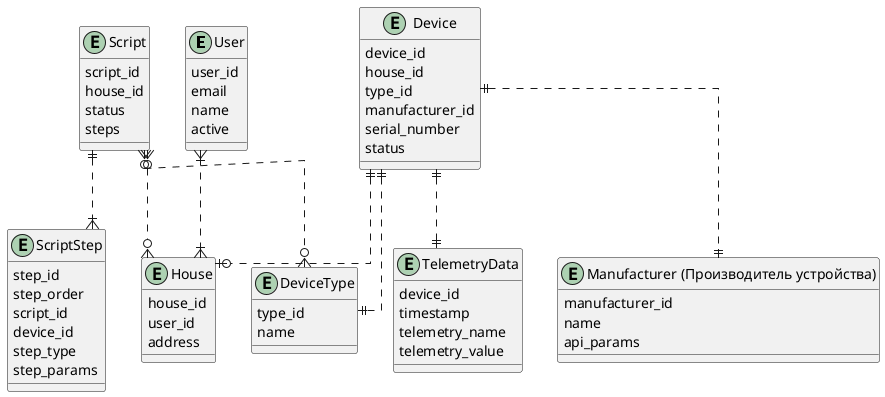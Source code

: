 @startuml

skinparam linetype ortho

entity "User" as User {
  user_id
  email
  name
  active
}

entity "House" as House {
  house_id
  user_id
  address
}

entity "Device" as Device {
  device_id
  house_id
  type_id
  manufacturer_id
  serial_number
  status
}


entity "Script" as Script {
  script_id
  house_id
  status
  steps
}

entity "ScriptStep" as ScriptStep {
  step_id
  step_order
  script_id
  device_id
  step_type
  step_params
}

entity "DeviceType" as DeviceType {
  type_id
  name
}

entity "Manufacturer (Производитель устройства)" as Manufacturer {
  manufacturer_id
  name
  api_params
}

entity "TelemetryData" as TelemetryData {
  device_id
  timestamp
  telemetry_name
  telemetry_value
}

User }|..|{ House
Device ||..o| House
Device ||..|| DeviceType
Device ||..|| TelemetryData
Device ||..|| Manufacturer
Script ||..|{ ScriptStep
Script }o..o{ House
Script }o..o{ DeviceType

@enduml
